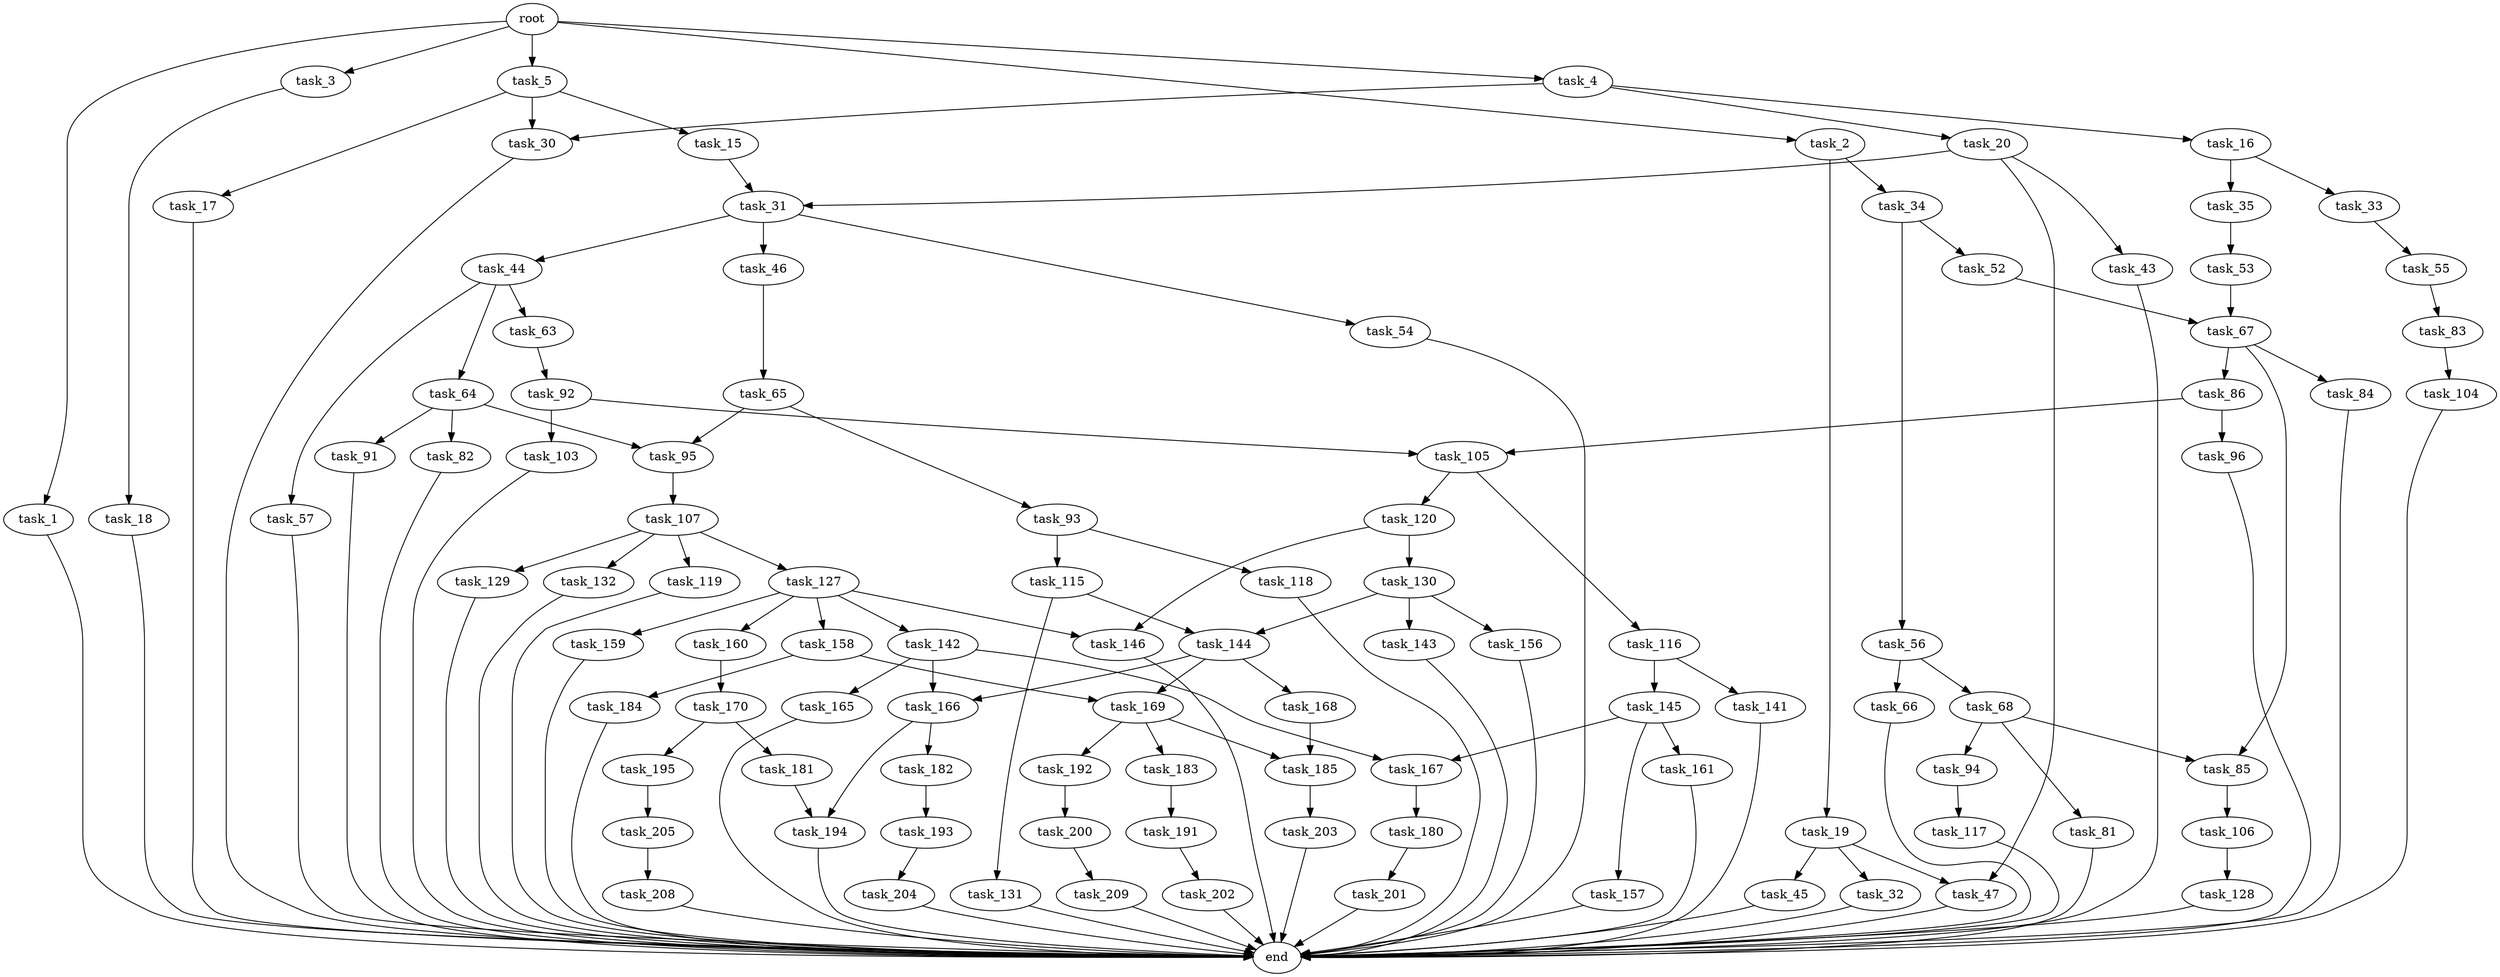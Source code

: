 digraph G {
  root [size="0.000000"];
  task_1 [size="68719476736.000000"];
  task_2 [size="282455012421.000000"];
  task_3 [size="826198204.000000"];
  task_4 [size="1071649539983.000000"];
  task_5 [size="1073741824000.000000"];
  end [size="0.000000"];
  task_19 [size="16365604452.000000"];
  task_34 [size="768329037580.000000"];
  task_18 [size="82598196100.000000"];
  task_16 [size="100664048665.000000"];
  task_20 [size="265613518554.000000"];
  task_30 [size="98287205993.000000"];
  task_15 [size="842570639482.000000"];
  task_17 [size="764609589484.000000"];
  task_31 [size="782757789696.000000"];
  task_33 [size="818463529260.000000"];
  task_35 [size="782757789696.000000"];
  task_32 [size="26627922038.000000"];
  task_45 [size="368293445632.000000"];
  task_47 [size="367944157171.000000"];
  task_43 [size="1383970015.000000"];
  task_44 [size="11261005925.000000"];
  task_46 [size="68719476736.000000"];
  task_54 [size="782757789696.000000"];
  task_55 [size="549755813888.000000"];
  task_52 [size="2699180411.000000"];
  task_56 [size="549755813888.000000"];
  task_53 [size="9074671464.000000"];
  task_57 [size="813208273898.000000"];
  task_63 [size="84664561320.000000"];
  task_64 [size="194997241779.000000"];
  task_65 [size="368293445632.000000"];
  task_67 [size="18779073730.000000"];
  task_83 [size="521250294049.000000"];
  task_66 [size="1073741824000.000000"];
  task_68 [size="8112438051.000000"];
  task_92 [size="943135669946.000000"];
  task_82 [size="814872040268.000000"];
  task_91 [size="367976503908.000000"];
  task_95 [size="368293445632.000000"];
  task_93 [size="8589934592.000000"];
  task_84 [size="5457249390.000000"];
  task_85 [size="4488363781.000000"];
  task_86 [size="368293445632.000000"];
  task_81 [size="231928233984.000000"];
  task_94 [size="88037625553.000000"];
  task_104 [size="13535426384.000000"];
  task_106 [size="134217728000.000000"];
  task_96 [size="388740446153.000000"];
  task_105 [size="113846769731.000000"];
  task_103 [size="859226371.000000"];
  task_115 [size="121366240404.000000"];
  task_118 [size="336496983477.000000"];
  task_117 [size="8589934592.000000"];
  task_107 [size="512391171169.000000"];
  task_116 [size="231928233984.000000"];
  task_120 [size="244685802128.000000"];
  task_128 [size="13002333866.000000"];
  task_119 [size="3915273197.000000"];
  task_127 [size="428835323197.000000"];
  task_129 [size="231928233984.000000"];
  task_132 [size="350482091439.000000"];
  task_131 [size="134217728000.000000"];
  task_144 [size="68719476736.000000"];
  task_141 [size="187256638152.000000"];
  task_145 [size="368293445632.000000"];
  task_130 [size="6208261305.000000"];
  task_146 [size="3195110544.000000"];
  task_142 [size="4552628691.000000"];
  task_158 [size="43806689916.000000"];
  task_159 [size="102156519271.000000"];
  task_160 [size="7774670534.000000"];
  task_143 [size="549755813888.000000"];
  task_156 [size="24874241900.000000"];
  task_165 [size="22735521778.000000"];
  task_166 [size="6636105341.000000"];
  task_167 [size="404915915104.000000"];
  task_168 [size="20004813966.000000"];
  task_169 [size="28991029248.000000"];
  task_157 [size="447429783996.000000"];
  task_161 [size="68719476736.000000"];
  task_184 [size="80569400841.000000"];
  task_170 [size="803236324.000000"];
  task_182 [size="368293445632.000000"];
  task_194 [size="549755813888.000000"];
  task_180 [size="38591524477.000000"];
  task_185 [size="368293445632.000000"];
  task_183 [size="16768509174.000000"];
  task_192 [size="12038362784.000000"];
  task_181 [size="3803695032.000000"];
  task_195 [size="65108276124.000000"];
  task_201 [size="134217728000.000000"];
  task_193 [size="68719476736.000000"];
  task_191 [size="549755813888.000000"];
  task_203 [size="17766175126.000000"];
  task_202 [size="782757789696.000000"];
  task_200 [size="466589528157.000000"];
  task_204 [size="433143601545.000000"];
  task_205 [size="1776606139.000000"];
  task_209 [size="19300495396.000000"];
  task_208 [size="12894178316.000000"];

  root -> task_1 [size="1.000000"];
  root -> task_2 [size="1.000000"];
  root -> task_3 [size="1.000000"];
  root -> task_4 [size="1.000000"];
  root -> task_5 [size="1.000000"];
  task_1 -> end [size="1.000000"];
  task_2 -> task_19 [size="301989888.000000"];
  task_2 -> task_34 [size="301989888.000000"];
  task_3 -> task_18 [size="33554432.000000"];
  task_4 -> task_16 [size="838860800.000000"];
  task_4 -> task_20 [size="838860800.000000"];
  task_4 -> task_30 [size="838860800.000000"];
  task_5 -> task_15 [size="838860800.000000"];
  task_5 -> task_17 [size="838860800.000000"];
  task_5 -> task_30 [size="838860800.000000"];
  task_19 -> task_32 [size="679477248.000000"];
  task_19 -> task_45 [size="679477248.000000"];
  task_19 -> task_47 [size="679477248.000000"];
  task_34 -> task_52 [size="536870912.000000"];
  task_34 -> task_56 [size="536870912.000000"];
  task_18 -> end [size="1.000000"];
  task_16 -> task_33 [size="411041792.000000"];
  task_16 -> task_35 [size="411041792.000000"];
  task_20 -> task_31 [size="301989888.000000"];
  task_20 -> task_43 [size="301989888.000000"];
  task_20 -> task_47 [size="301989888.000000"];
  task_30 -> end [size="1.000000"];
  task_15 -> task_31 [size="679477248.000000"];
  task_17 -> end [size="1.000000"];
  task_31 -> task_44 [size="679477248.000000"];
  task_31 -> task_46 [size="679477248.000000"];
  task_31 -> task_54 [size="679477248.000000"];
  task_33 -> task_55 [size="536870912.000000"];
  task_35 -> task_53 [size="679477248.000000"];
  task_32 -> end [size="1.000000"];
  task_45 -> end [size="1.000000"];
  task_47 -> end [size="1.000000"];
  task_43 -> end [size="1.000000"];
  task_44 -> task_57 [size="838860800.000000"];
  task_44 -> task_63 [size="838860800.000000"];
  task_44 -> task_64 [size="838860800.000000"];
  task_46 -> task_65 [size="134217728.000000"];
  task_54 -> end [size="1.000000"];
  task_55 -> task_83 [size="536870912.000000"];
  task_52 -> task_67 [size="75497472.000000"];
  task_56 -> task_66 [size="536870912.000000"];
  task_56 -> task_68 [size="536870912.000000"];
  task_53 -> task_67 [size="209715200.000000"];
  task_57 -> end [size="1.000000"];
  task_63 -> task_92 [size="75497472.000000"];
  task_64 -> task_82 [size="838860800.000000"];
  task_64 -> task_91 [size="838860800.000000"];
  task_64 -> task_95 [size="838860800.000000"];
  task_65 -> task_93 [size="411041792.000000"];
  task_65 -> task_95 [size="411041792.000000"];
  task_67 -> task_84 [size="536870912.000000"];
  task_67 -> task_85 [size="536870912.000000"];
  task_67 -> task_86 [size="536870912.000000"];
  task_83 -> task_104 [size="411041792.000000"];
  task_66 -> end [size="1.000000"];
  task_68 -> task_81 [size="33554432.000000"];
  task_68 -> task_85 [size="33554432.000000"];
  task_68 -> task_94 [size="33554432.000000"];
  task_92 -> task_103 [size="838860800.000000"];
  task_92 -> task_105 [size="838860800.000000"];
  task_82 -> end [size="1.000000"];
  task_91 -> end [size="1.000000"];
  task_95 -> task_107 [size="411041792.000000"];
  task_93 -> task_115 [size="33554432.000000"];
  task_93 -> task_118 [size="33554432.000000"];
  task_84 -> end [size="1.000000"];
  task_85 -> task_106 [size="301989888.000000"];
  task_86 -> task_96 [size="411041792.000000"];
  task_86 -> task_105 [size="411041792.000000"];
  task_81 -> end [size="1.000000"];
  task_94 -> task_117 [size="75497472.000000"];
  task_104 -> end [size="1.000000"];
  task_106 -> task_128 [size="209715200.000000"];
  task_96 -> end [size="1.000000"];
  task_105 -> task_116 [size="301989888.000000"];
  task_105 -> task_120 [size="301989888.000000"];
  task_103 -> end [size="1.000000"];
  task_115 -> task_131 [size="134217728.000000"];
  task_115 -> task_144 [size="134217728.000000"];
  task_118 -> end [size="1.000000"];
  task_117 -> end [size="1.000000"];
  task_107 -> task_119 [size="838860800.000000"];
  task_107 -> task_127 [size="838860800.000000"];
  task_107 -> task_129 [size="838860800.000000"];
  task_107 -> task_132 [size="838860800.000000"];
  task_116 -> task_141 [size="301989888.000000"];
  task_116 -> task_145 [size="301989888.000000"];
  task_120 -> task_130 [size="209715200.000000"];
  task_120 -> task_146 [size="209715200.000000"];
  task_128 -> end [size="1.000000"];
  task_119 -> end [size="1.000000"];
  task_127 -> task_142 [size="301989888.000000"];
  task_127 -> task_146 [size="301989888.000000"];
  task_127 -> task_158 [size="301989888.000000"];
  task_127 -> task_159 [size="301989888.000000"];
  task_127 -> task_160 [size="301989888.000000"];
  task_129 -> end [size="1.000000"];
  task_132 -> end [size="1.000000"];
  task_131 -> end [size="1.000000"];
  task_144 -> task_166 [size="134217728.000000"];
  task_144 -> task_168 [size="134217728.000000"];
  task_144 -> task_169 [size="134217728.000000"];
  task_141 -> end [size="1.000000"];
  task_145 -> task_157 [size="411041792.000000"];
  task_145 -> task_161 [size="411041792.000000"];
  task_145 -> task_167 [size="411041792.000000"];
  task_130 -> task_143 [size="134217728.000000"];
  task_130 -> task_144 [size="134217728.000000"];
  task_130 -> task_156 [size="134217728.000000"];
  task_146 -> end [size="1.000000"];
  task_142 -> task_165 [size="75497472.000000"];
  task_142 -> task_166 [size="75497472.000000"];
  task_142 -> task_167 [size="75497472.000000"];
  task_158 -> task_169 [size="134217728.000000"];
  task_158 -> task_184 [size="134217728.000000"];
  task_159 -> end [size="1.000000"];
  task_160 -> task_170 [size="301989888.000000"];
  task_143 -> end [size="1.000000"];
  task_156 -> end [size="1.000000"];
  task_165 -> end [size="1.000000"];
  task_166 -> task_182 [size="209715200.000000"];
  task_166 -> task_194 [size="209715200.000000"];
  task_167 -> task_180 [size="301989888.000000"];
  task_168 -> task_185 [size="838860800.000000"];
  task_169 -> task_183 [size="75497472.000000"];
  task_169 -> task_185 [size="75497472.000000"];
  task_169 -> task_192 [size="75497472.000000"];
  task_157 -> end [size="1.000000"];
  task_161 -> end [size="1.000000"];
  task_184 -> end [size="1.000000"];
  task_170 -> task_181 [size="75497472.000000"];
  task_170 -> task_195 [size="75497472.000000"];
  task_182 -> task_193 [size="411041792.000000"];
  task_194 -> end [size="1.000000"];
  task_180 -> task_201 [size="33554432.000000"];
  task_185 -> task_203 [size="411041792.000000"];
  task_183 -> task_191 [size="536870912.000000"];
  task_192 -> task_200 [size="209715200.000000"];
  task_181 -> task_194 [size="134217728.000000"];
  task_195 -> task_205 [size="134217728.000000"];
  task_201 -> end [size="1.000000"];
  task_193 -> task_204 [size="134217728.000000"];
  task_191 -> task_202 [size="536870912.000000"];
  task_203 -> end [size="1.000000"];
  task_202 -> end [size="1.000000"];
  task_200 -> task_209 [size="301989888.000000"];
  task_204 -> end [size="1.000000"];
  task_205 -> task_208 [size="33554432.000000"];
  task_209 -> end [size="1.000000"];
  task_208 -> end [size="1.000000"];
}
